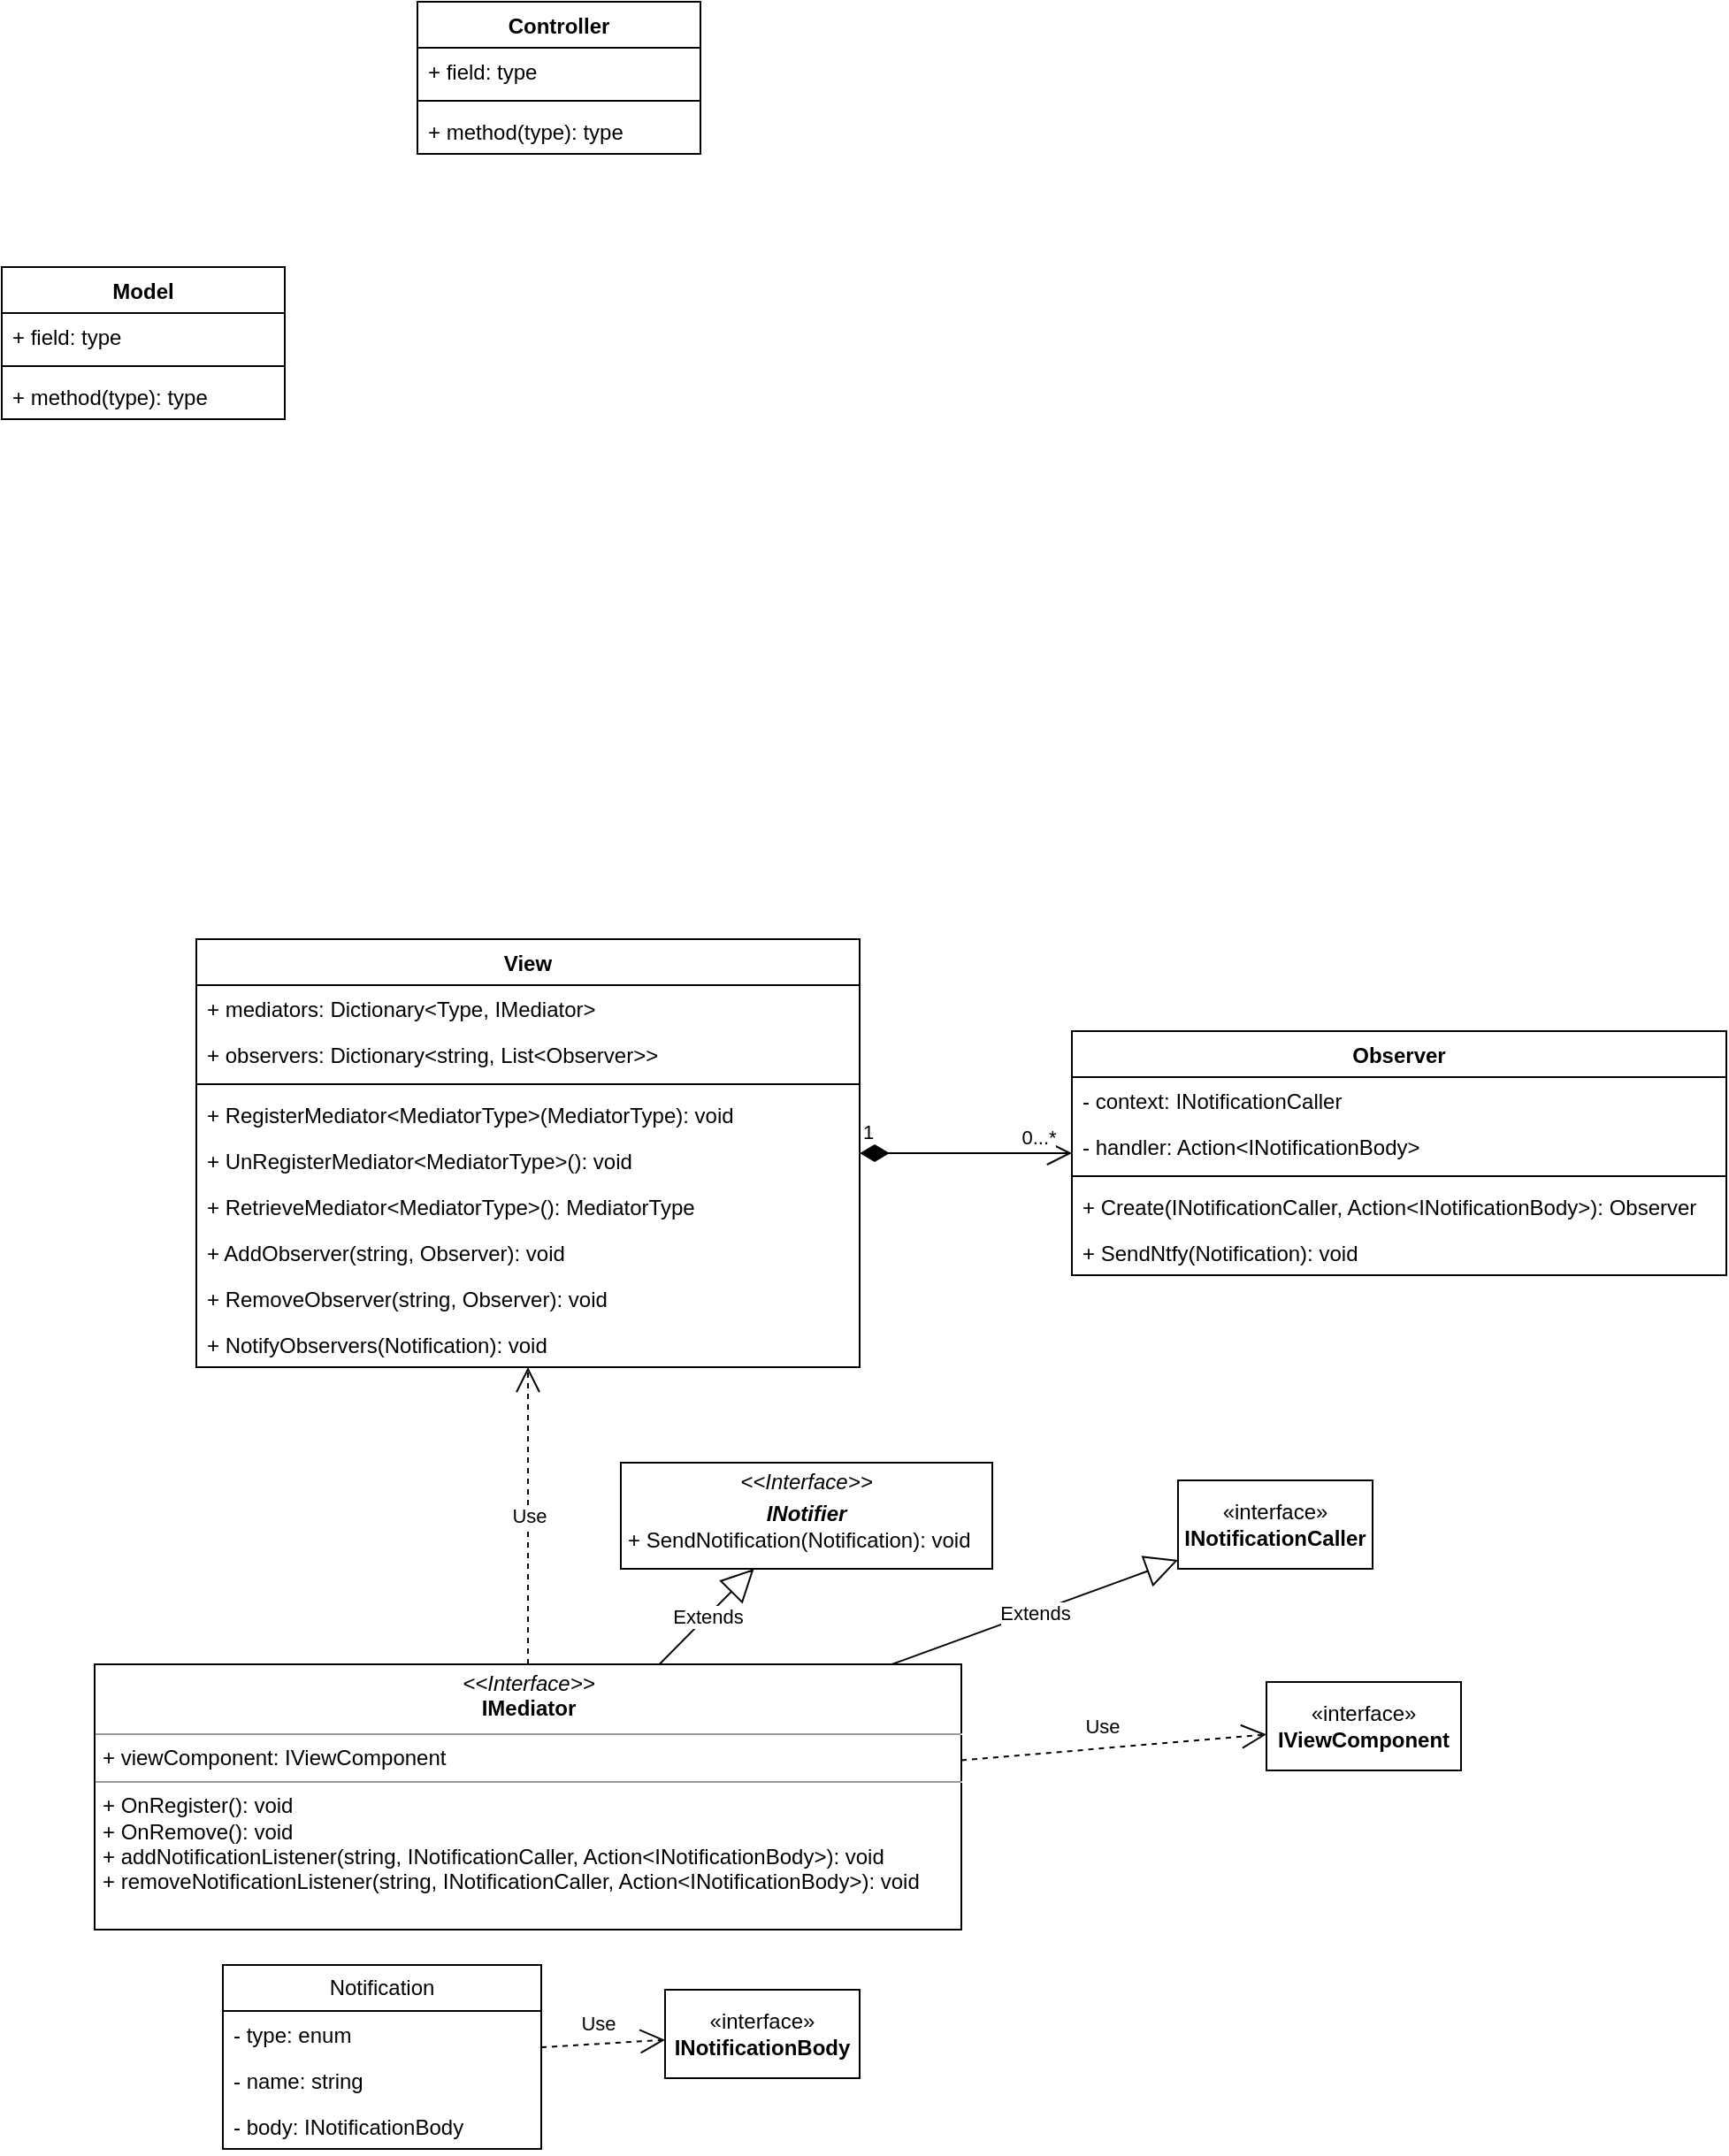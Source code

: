 <mxfile version="21.4.0" type="github">
  <diagram name="第 1 页" id="RQaCDzXPSbwupSd1Ha8S">
    <mxGraphModel dx="1123" dy="663" grid="1" gridSize="10" guides="1" tooltips="1" connect="1" arrows="1" fold="1" page="0" pageScale="1" pageWidth="827" pageHeight="1169" math="0" shadow="0">
      <root>
        <mxCell id="0" />
        <mxCell id="1" parent="0" />
        <mxCell id="8jv7nqxDBjaANcwE1EAq-1" value="Model" style="swimlane;fontStyle=1;align=center;verticalAlign=top;childLayout=stackLayout;horizontal=1;startSize=26;horizontalStack=0;resizeParent=1;resizeParentMax=0;resizeLast=0;collapsible=1;marginBottom=0;whiteSpace=wrap;html=1;" vertex="1" parent="1">
          <mxGeometry x="95" y="240" width="160" height="86" as="geometry" />
        </mxCell>
        <mxCell id="8jv7nqxDBjaANcwE1EAq-2" value="+ field: type" style="text;strokeColor=none;fillColor=none;align=left;verticalAlign=top;spacingLeft=4;spacingRight=4;overflow=hidden;rotatable=0;points=[[0,0.5],[1,0.5]];portConstraint=eastwest;whiteSpace=wrap;html=1;" vertex="1" parent="8jv7nqxDBjaANcwE1EAq-1">
          <mxGeometry y="26" width="160" height="26" as="geometry" />
        </mxCell>
        <mxCell id="8jv7nqxDBjaANcwE1EAq-3" value="" style="line;strokeWidth=1;fillColor=none;align=left;verticalAlign=middle;spacingTop=-1;spacingLeft=3;spacingRight=3;rotatable=0;labelPosition=right;points=[];portConstraint=eastwest;strokeColor=inherit;" vertex="1" parent="8jv7nqxDBjaANcwE1EAq-1">
          <mxGeometry y="52" width="160" height="8" as="geometry" />
        </mxCell>
        <mxCell id="8jv7nqxDBjaANcwE1EAq-4" value="+ method(type): type" style="text;strokeColor=none;fillColor=none;align=left;verticalAlign=top;spacingLeft=4;spacingRight=4;overflow=hidden;rotatable=0;points=[[0,0.5],[1,0.5]];portConstraint=eastwest;whiteSpace=wrap;html=1;" vertex="1" parent="8jv7nqxDBjaANcwE1EAq-1">
          <mxGeometry y="60" width="160" height="26" as="geometry" />
        </mxCell>
        <mxCell id="8jv7nqxDBjaANcwE1EAq-5" value="View" style="swimlane;fontStyle=1;align=center;verticalAlign=top;childLayout=stackLayout;horizontal=1;startSize=26;horizontalStack=0;resizeParent=1;resizeParentMax=0;resizeLast=0;collapsible=1;marginBottom=0;whiteSpace=wrap;html=1;" vertex="1" parent="1">
          <mxGeometry x="205" y="620" width="375" height="242" as="geometry" />
        </mxCell>
        <mxCell id="8jv7nqxDBjaANcwE1EAq-6" value="+ mediators: Dictionary&amp;lt;Type, IMediator&amp;gt;" style="text;strokeColor=none;fillColor=none;align=left;verticalAlign=top;spacingLeft=4;spacingRight=4;overflow=hidden;rotatable=0;points=[[0,0.5],[1,0.5]];portConstraint=eastwest;whiteSpace=wrap;html=1;" vertex="1" parent="8jv7nqxDBjaANcwE1EAq-5">
          <mxGeometry y="26" width="375" height="26" as="geometry" />
        </mxCell>
        <mxCell id="8jv7nqxDBjaANcwE1EAq-27" value="+ observers: Dictionary&amp;lt;string, List&amp;lt;Observer&amp;gt;&amp;gt;" style="text;strokeColor=none;fillColor=none;align=left;verticalAlign=top;spacingLeft=4;spacingRight=4;overflow=hidden;rotatable=0;points=[[0,0.5],[1,0.5]];portConstraint=eastwest;whiteSpace=wrap;html=1;" vertex="1" parent="8jv7nqxDBjaANcwE1EAq-5">
          <mxGeometry y="52" width="375" height="26" as="geometry" />
        </mxCell>
        <mxCell id="8jv7nqxDBjaANcwE1EAq-7" value="" style="line;strokeWidth=1;fillColor=none;align=left;verticalAlign=middle;spacingTop=-1;spacingLeft=3;spacingRight=3;rotatable=0;labelPosition=right;points=[];portConstraint=eastwest;strokeColor=inherit;" vertex="1" parent="8jv7nqxDBjaANcwE1EAq-5">
          <mxGeometry y="78" width="375" height="8" as="geometry" />
        </mxCell>
        <mxCell id="8jv7nqxDBjaANcwE1EAq-8" value="+ RegisterMediator&amp;lt;MediatorType&amp;gt;(MediatorType): void" style="text;strokeColor=none;fillColor=none;align=left;verticalAlign=top;spacingLeft=4;spacingRight=4;overflow=hidden;rotatable=0;points=[[0,0.5],[1,0.5]];portConstraint=eastwest;whiteSpace=wrap;html=1;" vertex="1" parent="8jv7nqxDBjaANcwE1EAq-5">
          <mxGeometry y="86" width="375" height="26" as="geometry" />
        </mxCell>
        <mxCell id="8jv7nqxDBjaANcwE1EAq-14" value="+ UnRegisterMediator&amp;lt;MediatorType&amp;gt;(): void" style="text;strokeColor=none;fillColor=none;align=left;verticalAlign=top;spacingLeft=4;spacingRight=4;overflow=hidden;rotatable=0;points=[[0,0.5],[1,0.5]];portConstraint=eastwest;whiteSpace=wrap;html=1;" vertex="1" parent="8jv7nqxDBjaANcwE1EAq-5">
          <mxGeometry y="112" width="375" height="26" as="geometry" />
        </mxCell>
        <mxCell id="8jv7nqxDBjaANcwE1EAq-15" value="+ RetrieveMediator&amp;lt;MediatorType&amp;gt;(): MediatorType" style="text;strokeColor=none;fillColor=none;align=left;verticalAlign=top;spacingLeft=4;spacingRight=4;overflow=hidden;rotatable=0;points=[[0,0.5],[1,0.5]];portConstraint=eastwest;whiteSpace=wrap;html=1;" vertex="1" parent="8jv7nqxDBjaANcwE1EAq-5">
          <mxGeometry y="138" width="375" height="26" as="geometry" />
        </mxCell>
        <mxCell id="8jv7nqxDBjaANcwE1EAq-29" value="+ AddObserver(string, Observer): void" style="text;strokeColor=none;fillColor=none;align=left;verticalAlign=top;spacingLeft=4;spacingRight=4;overflow=hidden;rotatable=0;points=[[0,0.5],[1,0.5]];portConstraint=eastwest;whiteSpace=wrap;html=1;" vertex="1" parent="8jv7nqxDBjaANcwE1EAq-5">
          <mxGeometry y="164" width="375" height="26" as="geometry" />
        </mxCell>
        <mxCell id="8jv7nqxDBjaANcwE1EAq-30" value="+ RemoveObserver(string, Observer): void" style="text;strokeColor=none;fillColor=none;align=left;verticalAlign=top;spacingLeft=4;spacingRight=4;overflow=hidden;rotatable=0;points=[[0,0.5],[1,0.5]];portConstraint=eastwest;whiteSpace=wrap;html=1;" vertex="1" parent="8jv7nqxDBjaANcwE1EAq-5">
          <mxGeometry y="190" width="375" height="26" as="geometry" />
        </mxCell>
        <mxCell id="8jv7nqxDBjaANcwE1EAq-44" value="+ NotifyObservers(Notification): void" style="text;strokeColor=none;fillColor=none;align=left;verticalAlign=top;spacingLeft=4;spacingRight=4;overflow=hidden;rotatable=0;points=[[0,0.5],[1,0.5]];portConstraint=eastwest;whiteSpace=wrap;html=1;" vertex="1" parent="8jv7nqxDBjaANcwE1EAq-5">
          <mxGeometry y="216" width="375" height="26" as="geometry" />
        </mxCell>
        <mxCell id="8jv7nqxDBjaANcwE1EAq-9" value="Controller" style="swimlane;fontStyle=1;align=center;verticalAlign=top;childLayout=stackLayout;horizontal=1;startSize=26;horizontalStack=0;resizeParent=1;resizeParentMax=0;resizeLast=0;collapsible=1;marginBottom=0;whiteSpace=wrap;html=1;" vertex="1" parent="1">
          <mxGeometry x="330" y="90" width="160" height="86" as="geometry" />
        </mxCell>
        <mxCell id="8jv7nqxDBjaANcwE1EAq-10" value="+ field: type" style="text;strokeColor=none;fillColor=none;align=left;verticalAlign=top;spacingLeft=4;spacingRight=4;overflow=hidden;rotatable=0;points=[[0,0.5],[1,0.5]];portConstraint=eastwest;whiteSpace=wrap;html=1;" vertex="1" parent="8jv7nqxDBjaANcwE1EAq-9">
          <mxGeometry y="26" width="160" height="26" as="geometry" />
        </mxCell>
        <mxCell id="8jv7nqxDBjaANcwE1EAq-11" value="" style="line;strokeWidth=1;fillColor=none;align=left;verticalAlign=middle;spacingTop=-1;spacingLeft=3;spacingRight=3;rotatable=0;labelPosition=right;points=[];portConstraint=eastwest;strokeColor=inherit;" vertex="1" parent="8jv7nqxDBjaANcwE1EAq-9">
          <mxGeometry y="52" width="160" height="8" as="geometry" />
        </mxCell>
        <mxCell id="8jv7nqxDBjaANcwE1EAq-12" value="+ method(type): type" style="text;strokeColor=none;fillColor=none;align=left;verticalAlign=top;spacingLeft=4;spacingRight=4;overflow=hidden;rotatable=0;points=[[0,0.5],[1,0.5]];portConstraint=eastwest;whiteSpace=wrap;html=1;" vertex="1" parent="8jv7nqxDBjaANcwE1EAq-9">
          <mxGeometry y="60" width="160" height="26" as="geometry" />
        </mxCell>
        <mxCell id="8jv7nqxDBjaANcwE1EAq-13" value="&lt;p style=&quot;margin:0px;margin-top:4px;text-align:center;&quot;&gt;&lt;i&gt;&amp;lt;&amp;lt;Interface&amp;gt;&amp;gt;&lt;/i&gt;&lt;br&gt;&lt;b&gt;IMediator&lt;/b&gt;&lt;/p&gt;&lt;hr size=&quot;1&quot;&gt;&lt;p style=&quot;margin:0px;margin-left:4px;&quot;&gt;+ viewComponent: IViewComponent&lt;br&gt;&lt;/p&gt;&lt;hr size=&quot;1&quot;&gt;&lt;p style=&quot;margin:0px;margin-left:4px;&quot;&gt;+ OnRegister(): void&lt;/p&gt;&lt;p style=&quot;margin:0px;margin-left:4px;&quot;&gt;+ OnRemove(): void&lt;/p&gt;&lt;p style=&quot;margin:0px;margin-left:4px;&quot;&gt;+ addNotificationListener(string, INotificationCaller, Action&amp;lt;INotificationBody&amp;gt;): void&lt;/p&gt;&lt;p style=&quot;margin:0px;margin-left:4px;&quot;&gt;+ removeNotificationListener(string, INotificationCaller, Action&amp;lt;INotificationBody&amp;gt;): void&lt;br&gt;&lt;/p&gt;" style="verticalAlign=top;align=left;overflow=fill;fontSize=12;fontFamily=Helvetica;html=1;whiteSpace=wrap;" vertex="1" parent="1">
          <mxGeometry x="147.5" y="1030" width="490" height="150" as="geometry" />
        </mxCell>
        <mxCell id="8jv7nqxDBjaANcwE1EAq-16" value="«interface»&lt;br&gt;&lt;b&gt;IViewComponent&lt;/b&gt;" style="html=1;whiteSpace=wrap;" vertex="1" parent="1">
          <mxGeometry x="810" y="1040" width="110" height="50" as="geometry" />
        </mxCell>
        <mxCell id="8jv7nqxDBjaANcwE1EAq-17" value="Use" style="endArrow=open;endSize=12;dashed=1;html=1;rounded=0;" edge="1" parent="1" source="8jv7nqxDBjaANcwE1EAq-13" target="8jv7nqxDBjaANcwE1EAq-16">
          <mxGeometry x="-0.066" y="12" width="160" relative="1" as="geometry">
            <mxPoint x="420" y="1140" as="sourcePoint" />
            <mxPoint x="580" y="1140" as="targetPoint" />
            <mxPoint as="offset" />
          </mxGeometry>
        </mxCell>
        <mxCell id="8jv7nqxDBjaANcwE1EAq-19" value="Notification" style="swimlane;fontStyle=0;childLayout=stackLayout;horizontal=1;startSize=26;fillColor=none;horizontalStack=0;resizeParent=1;resizeParentMax=0;resizeLast=0;collapsible=1;marginBottom=0;whiteSpace=wrap;html=1;" vertex="1" parent="1">
          <mxGeometry x="220" y="1200" width="180" height="104" as="geometry" />
        </mxCell>
        <mxCell id="8jv7nqxDBjaANcwE1EAq-25" value="- type: enum" style="text;strokeColor=none;fillColor=none;align=left;verticalAlign=top;spacingLeft=4;spacingRight=4;overflow=hidden;rotatable=0;points=[[0,0.5],[1,0.5]];portConstraint=eastwest;whiteSpace=wrap;html=1;" vertex="1" parent="8jv7nqxDBjaANcwE1EAq-19">
          <mxGeometry y="26" width="180" height="26" as="geometry" />
        </mxCell>
        <mxCell id="8jv7nqxDBjaANcwE1EAq-46" value="- name: string" style="text;strokeColor=none;fillColor=none;align=left;verticalAlign=top;spacingLeft=4;spacingRight=4;overflow=hidden;rotatable=0;points=[[0,0.5],[1,0.5]];portConstraint=eastwest;whiteSpace=wrap;html=1;" vertex="1" parent="8jv7nqxDBjaANcwE1EAq-19">
          <mxGeometry y="52" width="180" height="26" as="geometry" />
        </mxCell>
        <mxCell id="8jv7nqxDBjaANcwE1EAq-20" value="- body: INotificationBody" style="text;strokeColor=none;fillColor=none;align=left;verticalAlign=top;spacingLeft=4;spacingRight=4;overflow=hidden;rotatable=0;points=[[0,0.5],[1,0.5]];portConstraint=eastwest;whiteSpace=wrap;html=1;" vertex="1" parent="8jv7nqxDBjaANcwE1EAq-19">
          <mxGeometry y="78" width="180" height="26" as="geometry" />
        </mxCell>
        <mxCell id="8jv7nqxDBjaANcwE1EAq-23" value="«interface»&lt;br&gt;&lt;b&gt;INotificationBody&lt;/b&gt;" style="html=1;whiteSpace=wrap;" vertex="1" parent="1">
          <mxGeometry x="470" y="1214" width="110" height="50" as="geometry" />
        </mxCell>
        <mxCell id="8jv7nqxDBjaANcwE1EAq-24" value="Use" style="endArrow=open;endSize=12;dashed=1;html=1;rounded=0;" edge="1" parent="1" source="8jv7nqxDBjaANcwE1EAq-19" target="8jv7nqxDBjaANcwE1EAq-23">
          <mxGeometry x="-0.066" y="12" width="160" relative="1" as="geometry">
            <mxPoint x="460" y="1065" as="sourcePoint" />
            <mxPoint x="610" y="1065" as="targetPoint" />
            <mxPoint as="offset" />
          </mxGeometry>
        </mxCell>
        <mxCell id="8jv7nqxDBjaANcwE1EAq-26" value="«interface»&lt;br&gt;&lt;b&gt;INotificationCaller&lt;/b&gt;" style="html=1;whiteSpace=wrap;" vertex="1" parent="1">
          <mxGeometry x="760" y="926" width="110" height="50" as="geometry" />
        </mxCell>
        <mxCell id="8jv7nqxDBjaANcwE1EAq-31" value="Observer" style="swimlane;fontStyle=1;align=center;verticalAlign=top;childLayout=stackLayout;horizontal=1;startSize=26;horizontalStack=0;resizeParent=1;resizeParentMax=0;resizeLast=0;collapsible=1;marginBottom=0;whiteSpace=wrap;html=1;" vertex="1" parent="1">
          <mxGeometry x="700" y="672" width="370" height="138" as="geometry" />
        </mxCell>
        <mxCell id="8jv7nqxDBjaANcwE1EAq-32" value="- context: INotificationCaller" style="text;strokeColor=none;fillColor=none;align=left;verticalAlign=top;spacingLeft=4;spacingRight=4;overflow=hidden;rotatable=0;points=[[0,0.5],[1,0.5]];portConstraint=eastwest;whiteSpace=wrap;html=1;" vertex="1" parent="8jv7nqxDBjaANcwE1EAq-31">
          <mxGeometry y="26" width="370" height="26" as="geometry" />
        </mxCell>
        <mxCell id="8jv7nqxDBjaANcwE1EAq-35" value="- handler: Action&amp;lt;INotificationBody&amp;gt;" style="text;strokeColor=none;fillColor=none;align=left;verticalAlign=top;spacingLeft=4;spacingRight=4;overflow=hidden;rotatable=0;points=[[0,0.5],[1,0.5]];portConstraint=eastwest;whiteSpace=wrap;html=1;" vertex="1" parent="8jv7nqxDBjaANcwE1EAq-31">
          <mxGeometry y="52" width="370" height="26" as="geometry" />
        </mxCell>
        <mxCell id="8jv7nqxDBjaANcwE1EAq-33" value="" style="line;strokeWidth=1;fillColor=none;align=left;verticalAlign=middle;spacingTop=-1;spacingLeft=3;spacingRight=3;rotatable=0;labelPosition=right;points=[];portConstraint=eastwest;strokeColor=inherit;" vertex="1" parent="8jv7nqxDBjaANcwE1EAq-31">
          <mxGeometry y="78" width="370" height="8" as="geometry" />
        </mxCell>
        <mxCell id="8jv7nqxDBjaANcwE1EAq-34" value="+ Create(INotificationCaller, Action&amp;lt;INotificationBody&amp;gt;): Observer" style="text;strokeColor=none;fillColor=none;align=left;verticalAlign=top;spacingLeft=4;spacingRight=4;overflow=hidden;rotatable=0;points=[[0,0.5],[1,0.5]];portConstraint=eastwest;whiteSpace=wrap;html=1;" vertex="1" parent="8jv7nqxDBjaANcwE1EAq-31">
          <mxGeometry y="86" width="370" height="26" as="geometry" />
        </mxCell>
        <mxCell id="8jv7nqxDBjaANcwE1EAq-36" value="+ SendNtfy(Notification): void" style="text;strokeColor=none;fillColor=none;align=left;verticalAlign=top;spacingLeft=4;spacingRight=4;overflow=hidden;rotatable=0;points=[[0,0.5],[1,0.5]];portConstraint=eastwest;whiteSpace=wrap;html=1;" vertex="1" parent="8jv7nqxDBjaANcwE1EAq-31">
          <mxGeometry y="112" width="370" height="26" as="geometry" />
        </mxCell>
        <mxCell id="8jv7nqxDBjaANcwE1EAq-37" value="1" style="endArrow=open;html=1;endSize=12;startArrow=diamondThin;startSize=14;startFill=1;edgeStyle=orthogonalEdgeStyle;align=left;verticalAlign=bottom;rounded=0;" edge="1" parent="1" source="8jv7nqxDBjaANcwE1EAq-5" target="8jv7nqxDBjaANcwE1EAq-31">
          <mxGeometry x="-1" y="3" relative="1" as="geometry">
            <mxPoint x="590" y="820" as="sourcePoint" />
            <mxPoint x="750" y="820" as="targetPoint" />
          </mxGeometry>
        </mxCell>
        <mxCell id="8jv7nqxDBjaANcwE1EAq-38" value="0...*" style="edgeLabel;html=1;align=center;verticalAlign=middle;resizable=0;points=[];" vertex="1" connectable="0" parent="8jv7nqxDBjaANcwE1EAq-37">
          <mxGeometry x="0.84" y="-1" relative="1" as="geometry">
            <mxPoint x="-10" y="-10" as="offset" />
          </mxGeometry>
        </mxCell>
        <mxCell id="8jv7nqxDBjaANcwE1EAq-39" value="Extends" style="endArrow=block;endSize=16;endFill=0;html=1;rounded=0;" edge="1" parent="1" source="8jv7nqxDBjaANcwE1EAq-13" target="8jv7nqxDBjaANcwE1EAq-26">
          <mxGeometry width="160" relative="1" as="geometry">
            <mxPoint x="680" y="1180" as="sourcePoint" />
            <mxPoint x="840" y="1180" as="targetPoint" />
          </mxGeometry>
        </mxCell>
        <mxCell id="8jv7nqxDBjaANcwE1EAq-41" value="&lt;p style=&quot;margin:0px;margin-top:4px;text-align:center;&quot;&gt;&lt;i&gt;&amp;lt;&amp;lt;Interface&amp;gt;&amp;gt;&lt;/i&gt;&lt;br&gt;&lt;/p&gt;&lt;p style=&quot;margin:0px;margin-top:4px;text-align:center;&quot;&gt;&lt;i&gt;&lt;b&gt;INotifier&lt;/b&gt;&lt;/i&gt;&lt;/p&gt;&lt;p style=&quot;margin:0px;margin-left:4px;&quot;&gt;+ SendNotification(Notification): void&lt;/p&gt;" style="verticalAlign=top;align=left;overflow=fill;fontSize=12;fontFamily=Helvetica;html=1;whiteSpace=wrap;" vertex="1" parent="1">
          <mxGeometry x="445" y="916" width="210" height="60" as="geometry" />
        </mxCell>
        <mxCell id="8jv7nqxDBjaANcwE1EAq-43" value="Extends" style="endArrow=block;endSize=16;endFill=0;html=1;rounded=0;" edge="1" parent="1" source="8jv7nqxDBjaANcwE1EAq-13" target="8jv7nqxDBjaANcwE1EAq-41">
          <mxGeometry width="160" relative="1" as="geometry">
            <mxPoint x="460" y="570" as="sourcePoint" />
            <mxPoint x="620" y="570" as="targetPoint" />
          </mxGeometry>
        </mxCell>
        <mxCell id="8jv7nqxDBjaANcwE1EAq-45" value="Use" style="endArrow=open;endSize=12;dashed=1;html=1;rounded=0;" edge="1" parent="1" source="8jv7nqxDBjaANcwE1EAq-13" target="8jv7nqxDBjaANcwE1EAq-5">
          <mxGeometry width="160" relative="1" as="geometry">
            <mxPoint x="390" y="930" as="sourcePoint" />
            <mxPoint x="550" y="930" as="targetPoint" />
          </mxGeometry>
        </mxCell>
      </root>
    </mxGraphModel>
  </diagram>
</mxfile>
